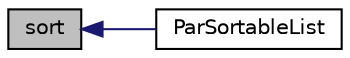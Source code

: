 digraph "sort"
{
  bgcolor="transparent";
  edge [fontname="Helvetica",fontsize="10",labelfontname="Helvetica",labelfontsize="10"];
  node [fontname="Helvetica",fontsize="10",shape=record];
  rankdir="LR";
  Node1 [label="sort",height=0.2,width=0.4,color="black", fillcolor="grey75", style="filled", fontcolor="black"];
  Node1 -> Node2 [dir="back",color="midnightblue",fontsize="10",style="solid",fontname="Helvetica"];
  Node2 [label="ParSortableList",height=0.2,width=0.4,color="black",URL="$a01815.html#aca6fdb2eba5558a355cd6a21e28a9d50",tooltip="Construct from List, sorting the elements. "];
}
